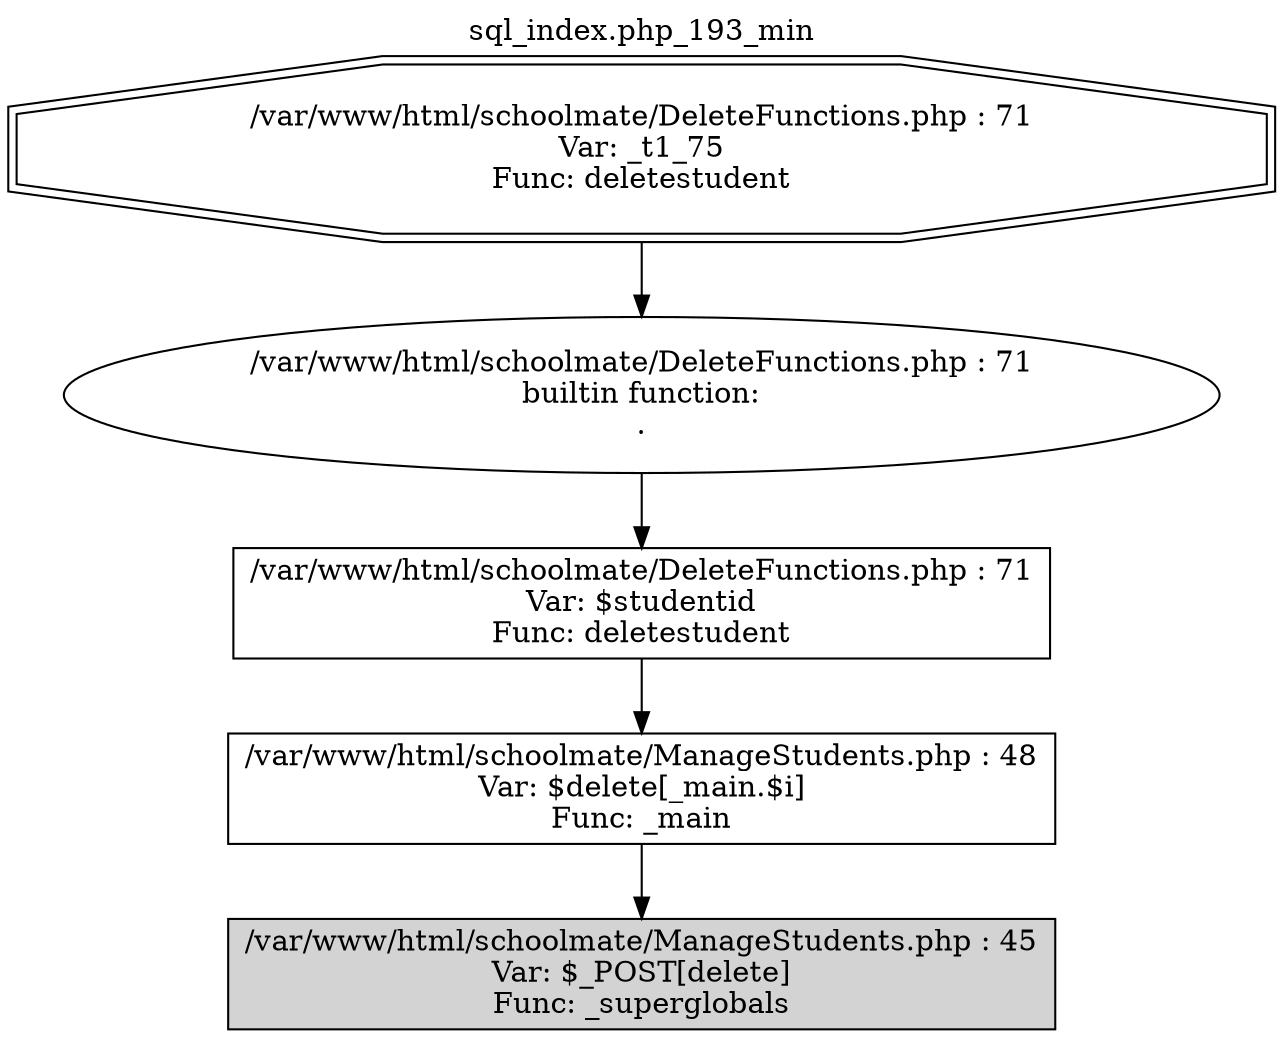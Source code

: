 digraph cfg {
  label="sql_index.php_193_min";
  labelloc=t;
  n1 [shape=doubleoctagon, label="/var/www/html/schoolmate/DeleteFunctions.php : 71\nVar: _t1_75\nFunc: deletestudent\n"];
  n2 [shape=ellipse, label="/var/www/html/schoolmate/DeleteFunctions.php : 71\nbuiltin function:\n.\n"];
  n3 [shape=box, label="/var/www/html/schoolmate/DeleteFunctions.php : 71\nVar: $studentid\nFunc: deletestudent\n"];
  n4 [shape=box, label="/var/www/html/schoolmate/ManageStudents.php : 48\nVar: $delete[_main.$i]\nFunc: _main\n"];
  n5 [shape=box, label="/var/www/html/schoolmate/ManageStudents.php : 45\nVar: $_POST[delete]\nFunc: _superglobals\n",style=filled];
  n1 -> n2;
  n2 -> n3;
  n3 -> n4;
  n4 -> n5;
}
